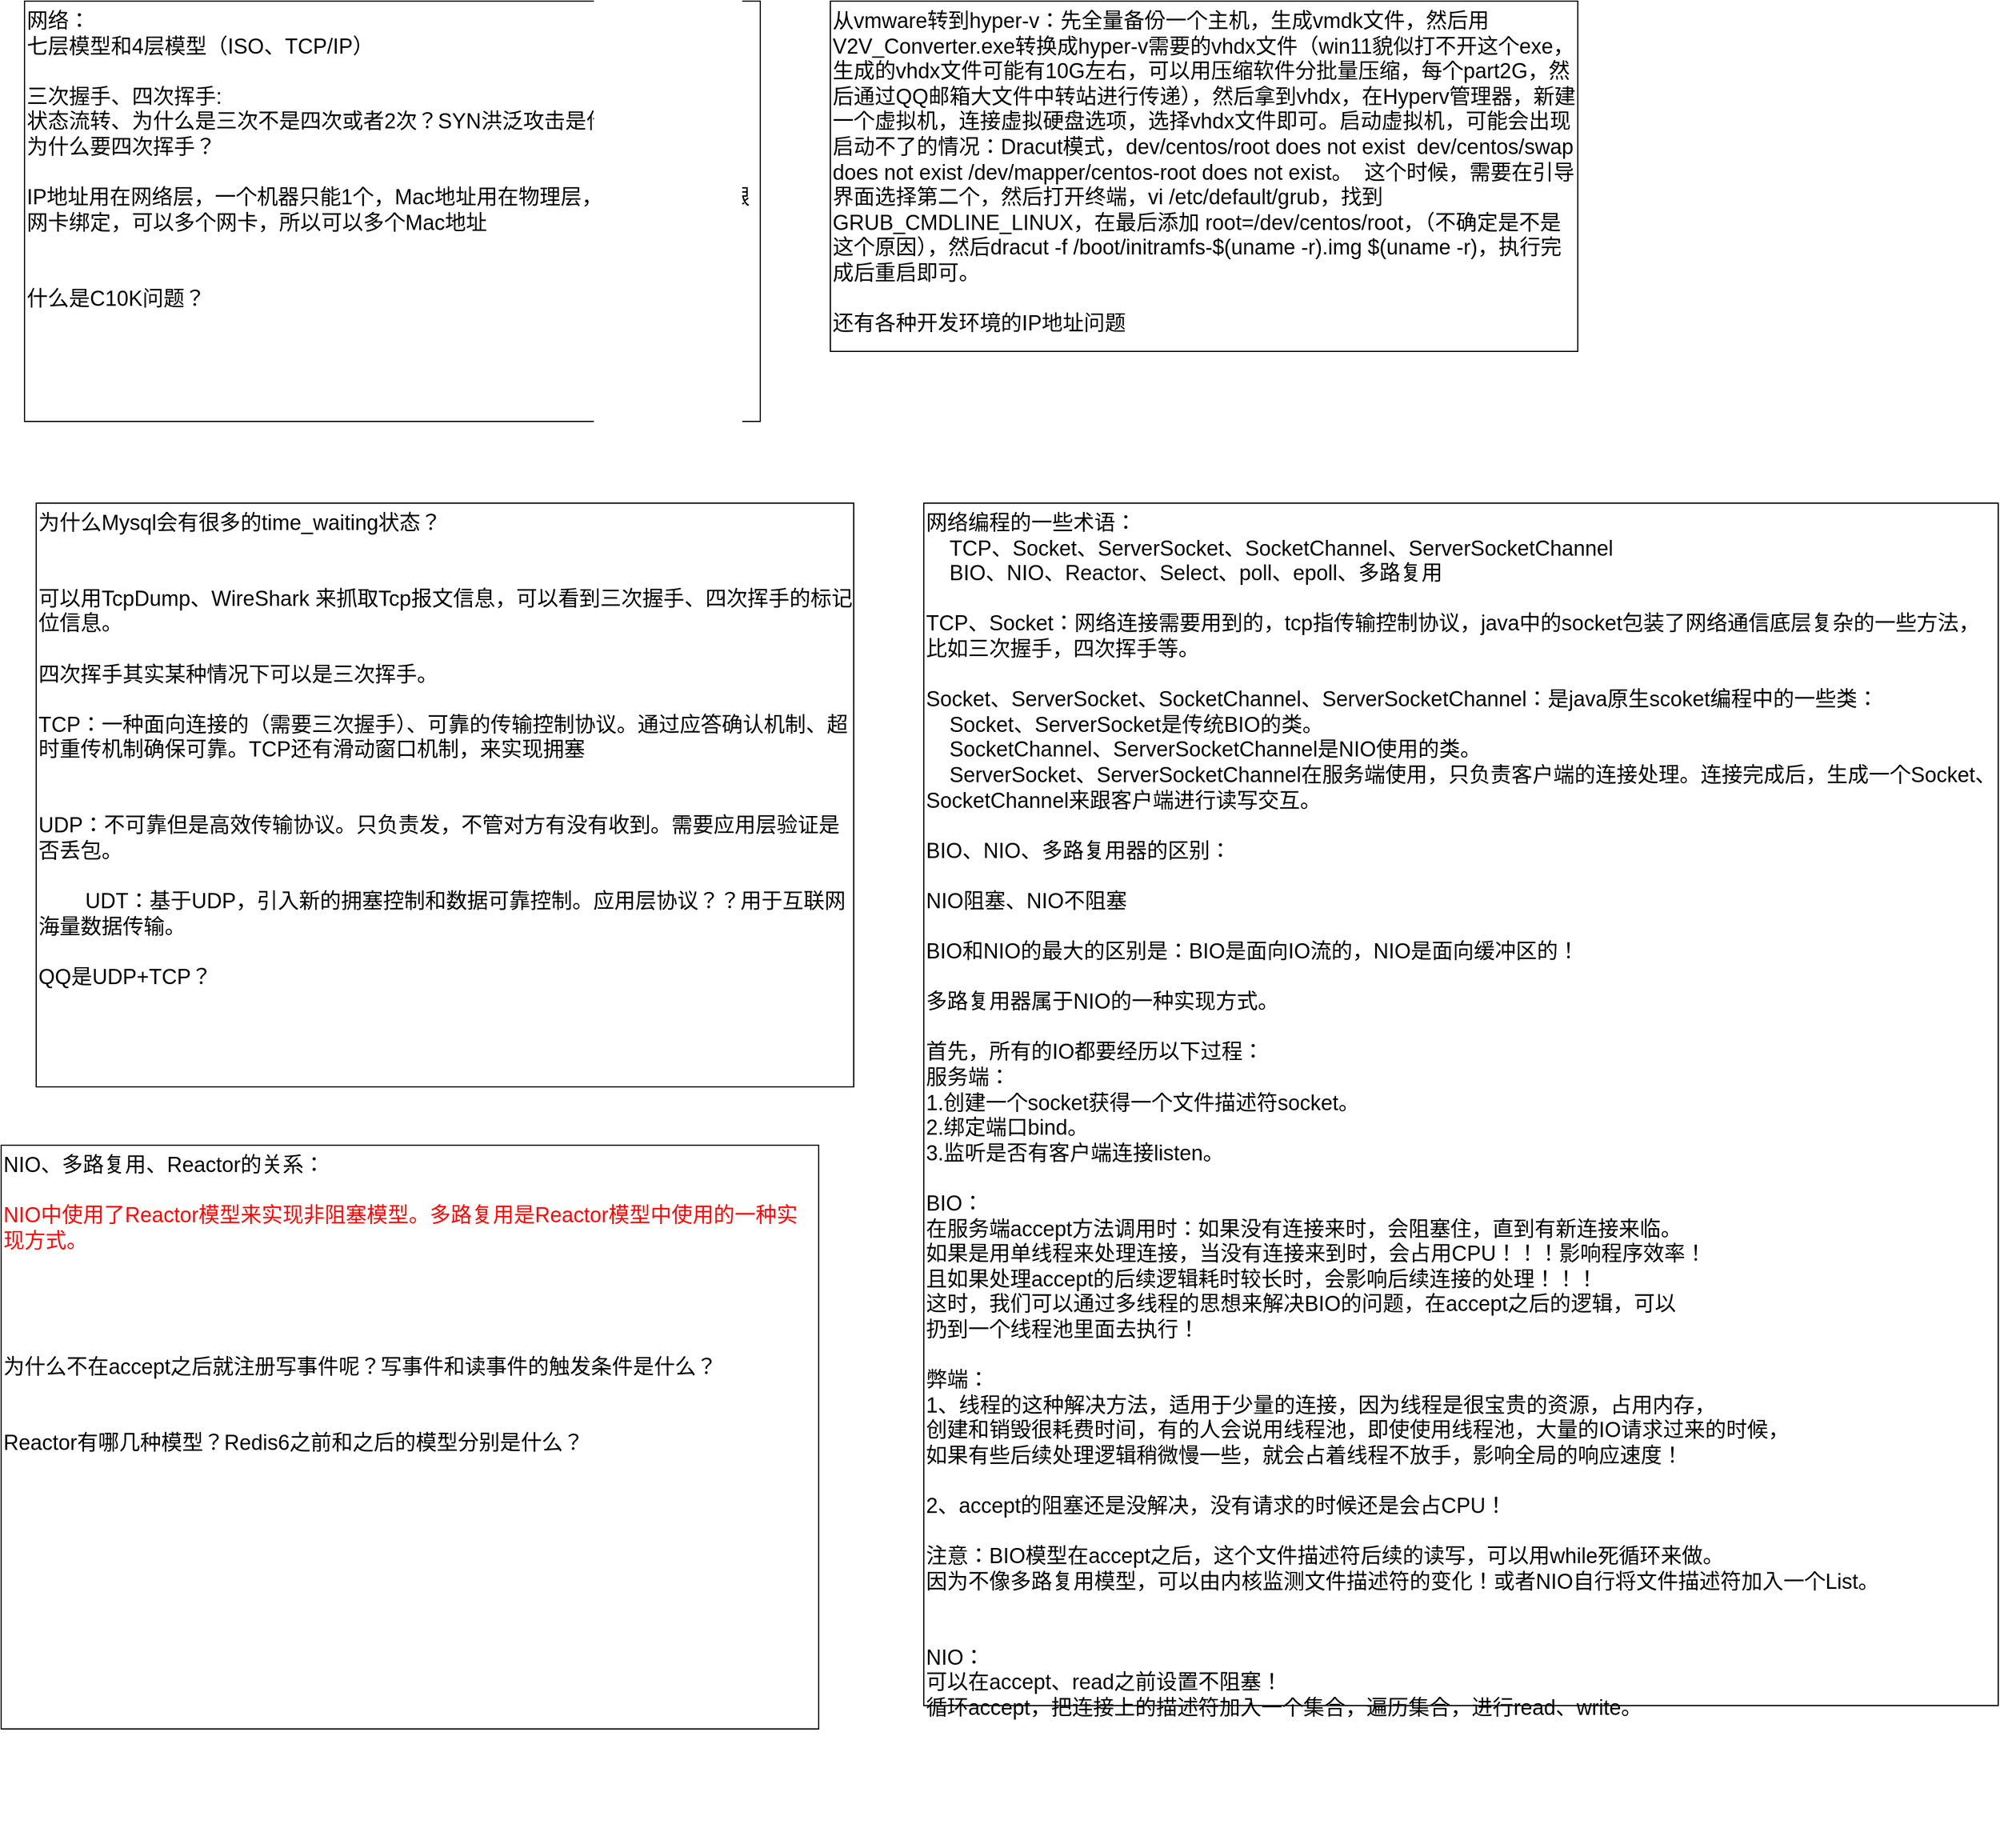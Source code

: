 <mxfile version="22.1.15" type="github">
  <diagram name="第 1 页" id="dfQ2K8U6RCrprToEWXjN">
    <mxGraphModel dx="1254" dy="493" grid="1" gridSize="10" guides="1" tooltips="1" connect="1" arrows="1" fold="1" page="1" pageScale="1" pageWidth="827" pageHeight="1169" math="0" shadow="0">
      <root>
        <mxCell id="0" />
        <mxCell id="1" parent="0" />
        <mxCell id="kspal44cpr0UDIiF-O2j-1" value="网络：&lt;br&gt;七层模型和4层模型（ISO、TCP/IP）&lt;br&gt;&lt;br&gt;三次握手、四次挥手:&lt;br&gt;状态流转、为什么是三次不是四次或者2次？SYN洪泛攻击是什么？&lt;br&gt;为什么要四次挥手？&lt;br&gt;&lt;br&gt;IP地址用在网络层，一个机器只能1个，Mac地址用在物理层，局域网使用？跟网卡绑定，可以多个网卡，所以可以多个Mac地址&lt;br&gt;&lt;br&gt;&lt;br&gt;什么是C10K问题？" style="rounded=0;whiteSpace=wrap;html=1;verticalAlign=top;align=left;fontSize=18;" parent="1" vertex="1">
          <mxGeometry x="90" y="230" width="630" height="360" as="geometry" />
        </mxCell>
        <mxCell id="Q0x3BzN4bDTh5bxxYxOY-1" value="为什么Mysql会有很多的time_waiting状态？&lt;br&gt;&lt;br&gt;&lt;br&gt;可以用TcpDump、WireShark 来抓取Tcp报文信息，可以看到三次握手、四次挥手的标记位信息。&lt;br&gt;&lt;br&gt;四次挥手其实某种情况下可以是三次挥手。&lt;br&gt;&lt;br&gt;TCP：一种面向连接的（需要三次握手）、可靠的传输控制协议。通过应答确认机制、超时重传机制确保可靠。TCP还有滑动窗口机制，来实现拥塞&lt;br&gt;&lt;br&gt;&lt;br&gt;UDP：不可靠但是高效传输协议。只负责发，不管对方有没有收到。需要应用层验证是否丢包。&lt;br&gt;&lt;br&gt;&lt;span style=&quot;white-space: pre;&quot;&gt;&#x9;&lt;/span&gt;UDT：基于UDP，引入新的拥塞控制和数据可靠控制。应用层协议？？用于互联网海量数据传输。&lt;br&gt;&lt;br&gt;QQ是UDP+TCP？" style="rounded=0;whiteSpace=wrap;html=1;verticalAlign=top;align=left;fontSize=18;" parent="1" vertex="1">
          <mxGeometry x="100" y="660" width="700" height="500" as="geometry" />
        </mxCell>
        <mxCell id="Q0x3BzN4bDTh5bxxYxOY-2" value="从vmware转到hyper-v：先全量备份一个主机，生成vmdk文件，然后用V2V_Converter.exe转换成hyper-v需要的vhdx文件（win11貌似打不开这个exe，生成的vhdx文件可能有10G左右，可以用压缩软件分批量压缩，每个part2G，然后通过QQ邮箱大文件中转站进行传递），然后拿到vhdx，在Hyperv管理器，新建一个虚拟机，连接虚拟硬盘选项，选择vhdx文件即可。启动虚拟机，可能会出现启动不了的情况：Dracut模式，dev/centos/root does not exist&amp;nbsp; dev/centos/swap does not exist /dev/mapper/centos-root does not exist。&amp;nbsp; 这个时候，需要在引导界面选择第二个，然后打开终端，vi /etc/default/grub，找到GRUB_CMDLINE_LINUX，在最后添加 root=/dev/centos/root，（不确定是不是这个原因），然后dracut -f /boot/initramfs-$(uname -r).img $(uname -r)，执行完成后重启即可。&lt;br&gt;&lt;br&gt;还有各种开发环境的IP地址问题" style="rounded=0;whiteSpace=wrap;html=1;verticalAlign=top;align=left;fontSize=18;" parent="1" vertex="1">
          <mxGeometry x="780" y="230" width="640" height="300" as="geometry" />
        </mxCell>
        <mxCell id="AwSWmslzqT6xmFB92t7R-1" value="网络编程的一些术语：&lt;br&gt;&lt;span style=&quot;&quot;&gt;&lt;span style=&quot;&quot;&gt;&amp;nbsp;&amp;nbsp;&amp;nbsp;&amp;nbsp;&lt;/span&gt;&lt;/span&gt;TCP、Socket、ServerSocket、SocketChannel、ServerSocketChannel&lt;br&gt;&lt;span style=&quot;&quot;&gt;&lt;span style=&quot;&quot;&gt;&amp;nbsp;&amp;nbsp;&amp;nbsp;&amp;nbsp;&lt;/span&gt;&lt;/span&gt;BIO、NIO、Reactor、Select、poll、epoll、多路复用&lt;br&gt;&lt;br&gt;TCP、Socket：网络连接需要用到的，tcp指传输控制协议，java中的socket包装了网络通信底层复杂的一些方法，比如三次握手，四次挥手等。&lt;br&gt;&lt;br&gt;Socket、ServerSocket、SocketChannel、ServerSocketChannel：是java原生scoket编程中的一些类：&lt;br&gt;&lt;span style=&quot;&quot;&gt;&lt;span style=&quot;&quot;&gt;&amp;nbsp;&amp;nbsp;&amp;nbsp;&amp;nbsp;&lt;/span&gt;&lt;/span&gt;Socket、ServerSocket是传统BIO的类。&lt;br&gt;&lt;span style=&quot;&quot;&gt;&lt;span style=&quot;&quot;&gt;&amp;nbsp;&amp;nbsp;&amp;nbsp;&amp;nbsp;&lt;/span&gt;&lt;/span&gt;SocketChannel、ServerSocketChannel是NIO使用的类。&lt;br&gt;&lt;span style=&quot;&quot;&gt;&lt;span style=&quot;&quot;&gt;&amp;nbsp;&amp;nbsp;&amp;nbsp;&amp;nbsp;&lt;/span&gt;&lt;/span&gt;ServerSocket、ServerSocketChannel在服务端使用，只负责客户端的连接处理。连接完成后，生成一个Socket、SocketChannel来跟客户端进行读写交互。&lt;br&gt;&lt;br&gt;&lt;div style=&quot;border-color: var(--border-color);&quot;&gt;&lt;font style=&quot;font-size: 18px;&quot;&gt;BIO、NIO、多路复用器的区别：&lt;/font&gt;&lt;/div&gt;&lt;div style=&quot;border-color: var(--border-color);&quot;&gt;&lt;font style=&quot;font-size: 18px;&quot;&gt;&lt;br&gt;&lt;/font&gt;&lt;/div&gt;&lt;div style=&quot;border-color: var(--border-color);&quot;&gt;NIO阻塞、NIO不阻塞&lt;/div&gt;&lt;div style=&quot;border-color: var(--border-color);&quot;&gt;&lt;font style=&quot;font-size: 18px;&quot;&gt;&lt;br&gt;&lt;/font&gt;&lt;/div&gt;&lt;div style=&quot;border-color: var(--border-color);&quot;&gt;&lt;font style=&quot;font-size: 18px;&quot;&gt;BIO和NIO的最大的区别是：BIO是面向IO流的，NIO是面向缓冲区的！&lt;/font&gt;&lt;/div&gt;&lt;div style=&quot;border-color: var(--border-color);&quot;&gt;&lt;span style=&quot;border-color: var(--border-color); background-color: initial;&quot;&gt;&lt;font style=&quot;font-size: 18px;&quot;&gt;&lt;br style=&quot;border-color: var(--border-color);&quot;&gt;&lt;/font&gt;&lt;/span&gt;&lt;/div&gt;&lt;div style=&quot;border-color: var(--border-color);&quot;&gt;&lt;span style=&quot;border-color: var(--border-color); background-color: initial;&quot;&gt;&lt;font style=&quot;font-size: 18px;&quot;&gt;多路复用器属于NIO的一种实现方式。&lt;/font&gt;&lt;/span&gt;&lt;/div&gt;&lt;div style=&quot;border-color: var(--border-color);&quot;&gt;&lt;span style=&quot;border-color: var(--border-color); background-color: initial;&quot;&gt;&lt;font style=&quot;font-size: 18px;&quot;&gt;&lt;br style=&quot;border-color: var(--border-color);&quot;&gt;&lt;/font&gt;&lt;/span&gt;&lt;/div&gt;&lt;div style=&quot;border-color: var(--border-color);&quot;&gt;&lt;span style=&quot;border-color: var(--border-color);&quot;&gt;&lt;font style=&quot;font-size: 18px;&quot;&gt;首先，所有的IO都要经历以下过程：&lt;/font&gt;&lt;/span&gt;&lt;/div&gt;&lt;div style=&quot;border-color: var(--border-color);&quot;&gt;&lt;span style=&quot;border-color: var(--border-color);&quot;&gt;&lt;font style=&quot;font-size: 18px;&quot;&gt;&lt;span style=&quot;border-color: var(--border-color);&quot;&gt; &lt;/span&gt;服务端：&lt;/font&gt;&lt;/span&gt;&lt;/div&gt;&lt;div style=&quot;border-color: var(--border-color);&quot;&gt;&lt;span style=&quot;border-color: var(--border-color);&quot;&gt;&lt;font style=&quot;font-size: 18px;&quot;&gt;&lt;span style=&quot;border-color: var(--border-color);&quot;&gt; &lt;/span&gt;&lt;span style=&quot;border-color: var(--border-color);&quot;&gt; &lt;/span&gt;1.创建一个socket获得一个文件描述符socket。&lt;br style=&quot;border-color: var(--border-color);&quot;&gt;&lt;/font&gt;&lt;/span&gt;&lt;/div&gt;&lt;div style=&quot;border-color: var(--border-color);&quot;&gt;&lt;span style=&quot;border-color: var(--border-color);&quot;&gt;&lt;font style=&quot;font-size: 18px;&quot;&gt;&lt;span style=&quot;border-color: var(--border-color);&quot;&gt; &lt;/span&gt;&lt;span style=&quot;border-color: var(--border-color);&quot;&gt; &lt;/span&gt;2.绑定端口bind。&lt;br style=&quot;border-color: var(--border-color);&quot;&gt;&lt;/font&gt;&lt;/span&gt;&lt;/div&gt;&lt;div style=&quot;border-color: var(--border-color);&quot;&gt;&lt;span style=&quot;border-color: var(--border-color);&quot;&gt;&lt;font style=&quot;font-size: 18px;&quot;&gt;&lt;span style=&quot;border-color: var(--border-color);&quot;&gt; &lt;/span&gt;&lt;span style=&quot;border-color: var(--border-color);&quot;&gt; &lt;/span&gt;3.监听是否有客户端连接listen。&lt;br style=&quot;border-color: var(--border-color);&quot;&gt;&lt;/font&gt;&lt;/span&gt;&lt;/div&gt;&lt;div style=&quot;border-color: var(--border-color);&quot;&gt;&lt;span style=&quot;border-color: var(--border-color);&quot;&gt;&lt;font style=&quot;font-size: 18px;&quot;&gt;&lt;br style=&quot;border-color: var(--border-color);&quot;&gt;&lt;/font&gt;&lt;/span&gt;&lt;/div&gt;&lt;div style=&quot;border-color: var(--border-color);&quot;&gt;&lt;span style=&quot;border-color: var(--border-color);&quot;&gt;&lt;font style=&quot;font-size: 18px;&quot;&gt;BIO：&lt;/font&gt;&lt;/span&gt;&lt;/div&gt;&lt;div style=&quot;border-color: var(--border-color);&quot;&gt;&lt;span style=&quot;border-color: var(--border-color);&quot;&gt;&lt;font style=&quot;font-size: 18px;&quot;&gt;&lt;span style=&quot;border-color: var(--border-color);&quot;&gt; &lt;/span&gt;在服务端accept方法调用时：如果没有连接来时，会阻塞住，直到有新连接来临。&lt;br style=&quot;border-color: var(--border-color);&quot;&gt;&lt;/font&gt;&lt;/span&gt;&lt;/div&gt;&lt;div style=&quot;border-color: var(--border-color);&quot;&gt;&lt;span style=&quot;border-color: var(--border-color);&quot;&gt;&lt;font style=&quot;font-size: 18px;&quot;&gt;&lt;span style=&quot;border-color: var(--border-color);&quot;&gt; &lt;/span&gt;如果是用单线程来处理连接，当没有连接来到时，会占用CPU！！！影响程序效率！&lt;br style=&quot;border-color: var(--border-color);&quot;&gt;&lt;/font&gt;&lt;/span&gt;&lt;/div&gt;&lt;div style=&quot;border-color: var(--border-color);&quot;&gt;&lt;span style=&quot;border-color: var(--border-color);&quot;&gt;&lt;font style=&quot;font-size: 18px;&quot;&gt;&lt;span style=&quot;border-color: var(--border-color);&quot;&gt; &lt;/span&gt;且如果处理accept的后续逻辑耗时较长时，会影响后续连接的处理！！！&lt;br style=&quot;border-color: var(--border-color);&quot;&gt;&lt;/font&gt;&lt;/span&gt;&lt;/div&gt;&lt;div style=&quot;border-color: var(--border-color);&quot;&gt;&lt;span style=&quot;border-color: var(--border-color);&quot;&gt;&lt;font style=&quot;font-size: 18px;&quot;&gt;&lt;span style=&quot;border-color: var(--border-color);&quot;&gt; &lt;/span&gt;这时，我们可以通过多线程的思想来解决BIO的问题，在accept之后的逻辑，可以&lt;br style=&quot;border-color: var(--border-color);&quot;&gt;&lt;/font&gt;&lt;/span&gt;&lt;/div&gt;&lt;div style=&quot;border-color: var(--border-color);&quot;&gt;&lt;span style=&quot;border-color: var(--border-color);&quot;&gt;&lt;font style=&quot;font-size: 18px;&quot;&gt;&lt;span style=&quot;border-color: var(--border-color);&quot;&gt; &lt;/span&gt;扔到一个线程池里面去执行！&lt;br style=&quot;border-color: var(--border-color);&quot;&gt;&lt;/font&gt;&lt;/span&gt;&lt;/div&gt;&lt;div style=&quot;border-color: var(--border-color);&quot;&gt;&lt;span style=&quot;border-color: var(--border-color);&quot;&gt;&lt;font style=&quot;font-size: 18px;&quot;&gt;&lt;br style=&quot;border-color: var(--border-color);&quot;&gt;&lt;/font&gt;&lt;/span&gt;&lt;/div&gt;&lt;div style=&quot;border-color: var(--border-color);&quot;&gt;&lt;span style=&quot;border-color: var(--border-color);&quot;&gt;&lt;font style=&quot;font-size: 18px;&quot;&gt;&lt;span style=&quot;border-color: var(--border-color);&quot;&gt; &lt;/span&gt;弊端：&lt;/font&gt;&lt;/span&gt;&lt;/div&gt;&lt;div style=&quot;border-color: var(--border-color);&quot;&gt;&lt;span style=&quot;border-color: var(--border-color);&quot;&gt;&lt;font style=&quot;font-size: 18px;&quot;&gt;&lt;span style=&quot;border-color: var(--border-color);&quot;&gt; &lt;/span&gt;&lt;span style=&quot;border-color: var(--border-color);&quot;&gt; &lt;/span&gt;1、线程的这种解决方法，适用于少量的连接，因为线程是很宝贵的资源，占用内存，&lt;/font&gt;&lt;/span&gt;&lt;/div&gt;&lt;div style=&quot;border-color: var(--border-color);&quot;&gt;&lt;span style=&quot;border-color: var(--border-color); background-color: initial;&quot;&gt;&lt;font style=&quot;font-size: 18px;&quot;&gt;&lt;span style=&quot;border-color: var(--border-color);&quot;&gt; &lt;/span&gt;&lt;span style=&quot;border-color: var(--border-color);&quot;&gt; &lt;/span&gt;创建和销毁很耗费时间，有的人会说用线程池，即使使用线程池，大量的IO请求过来的时候，&lt;/font&gt;&lt;/span&gt;&lt;/div&gt;&lt;div style=&quot;border-color: var(--border-color);&quot;&gt;&lt;span style=&quot;border-color: var(--border-color); background-color: initial;&quot;&gt;&lt;font style=&quot;font-size: 18px;&quot;&gt;&lt;span style=&quot;border-color: var(--border-color);&quot;&gt; &lt;/span&gt;&lt;span style=&quot;border-color: var(--border-color);&quot;&gt; &lt;/span&gt;如果有些后续处理逻辑稍微慢一些，就会占着线程不放手，影响全局的响应速度！&lt;/font&gt;&lt;/span&gt;&lt;/div&gt;&lt;div style=&quot;border-color: var(--border-color);&quot;&gt;&lt;span style=&quot;border-color: var(--border-color); background-color: initial;&quot;&gt;&lt;font style=&quot;font-size: 18px;&quot;&gt;&lt;br style=&quot;border-color: var(--border-color);&quot;&gt;&lt;/font&gt;&lt;/span&gt;&lt;/div&gt;&lt;div style=&quot;border-color: var(--border-color);&quot;&gt;&lt;span style=&quot;border-color: var(--border-color); background-color: initial;&quot;&gt;&lt;font style=&quot;font-size: 18px;&quot;&gt;&lt;span style=&quot;border-color: var(--border-color);&quot;&gt; &lt;/span&gt;&lt;span style=&quot;border-color: var(--border-color);&quot;&gt; &lt;/span&gt;2、accept的阻塞还是没解决，没有请求的时候还是会占CPU！&lt;/font&gt;&lt;/span&gt;&lt;/div&gt;&lt;div style=&quot;border-color: var(--border-color);&quot;&gt;&lt;span style=&quot;border-color: var(--border-color);&quot;&gt;&lt;font style=&quot;font-size: 18px;&quot;&gt;&lt;br style=&quot;border-color: var(--border-color);&quot;&gt;&lt;/font&gt;&lt;/span&gt;&lt;/div&gt;&lt;div style=&quot;border-color: var(--border-color);&quot;&gt;&lt;span style=&quot;border-color: var(--border-color);&quot;&gt;&lt;font style=&quot;font-size: 18px;&quot;&gt;&lt;span style=&quot;border-color: var(--border-color);&quot;&gt; &lt;/span&gt;注意：BIO模型在accept之后，这个文件描述符后续的读写，可以用while死循环来做。&lt;br style=&quot;border-color: var(--border-color);&quot;&gt;&lt;/font&gt;&lt;/span&gt;&lt;/div&gt;&lt;div style=&quot;border-color: var(--border-color);&quot;&gt;&lt;span style=&quot;border-color: var(--border-color);&quot;&gt;&lt;font style=&quot;font-size: 18px;&quot;&gt;&lt;span style=&quot;border-color: var(--border-color);&quot;&gt; &lt;/span&gt;因为不像多路复用模型，可以由内核监测文件描述符的变化！或者NIO自行将文件描述符加入一个List。&lt;br style=&quot;border-color: var(--border-color);&quot;&gt;&lt;/font&gt;&lt;/span&gt;&lt;/div&gt;&lt;div style=&quot;border-color: var(--border-color);&quot;&gt;&lt;span style=&quot;border-color: var(--border-color);&quot;&gt;&lt;font style=&quot;font-size: 18px;&quot;&gt;&lt;br style=&quot;border-color: var(--border-color);&quot;&gt;&lt;/font&gt;&lt;/span&gt;&lt;/div&gt;&lt;div style=&quot;border-color: var(--border-color);&quot;&gt;&lt;span style=&quot;border-color: var(--border-color);&quot;&gt;&lt;font style=&quot;font-size: 18px;&quot;&gt;&lt;br style=&quot;border-color: var(--border-color);&quot;&gt;&lt;/font&gt;&lt;/span&gt;&lt;/div&gt;&lt;div style=&quot;border-color: var(--border-color);&quot;&gt;&lt;span style=&quot;border-color: var(--border-color);&quot;&gt;&lt;font style=&quot;font-size: 18px;&quot;&gt;NIO：&lt;/font&gt;&lt;/span&gt;&lt;/div&gt;&lt;div style=&quot;border-color: var(--border-color);&quot;&gt;&lt;span style=&quot;border-color: var(--border-color);&quot;&gt;&lt;font style=&quot;font-size: 18px;&quot;&gt;&lt;span style=&quot;border-color: var(--border-color);&quot;&gt; &lt;/span&gt;可以在accept、read之前设置不阻塞！&lt;br style=&quot;border-color: var(--border-color);&quot;&gt;&lt;/font&gt;&lt;/span&gt;&lt;/div&gt;&lt;div style=&quot;border-color: var(--border-color);&quot;&gt;&lt;span style=&quot;border-color: var(--border-color);&quot;&gt;&lt;font style=&quot;font-size: 18px;&quot;&gt;&lt;span style=&quot;border-color: var(--border-color);&quot;&gt; &lt;/span&gt;循环accept，把连接上的描述符加入一个集合，遍历集合，进行read、write。&lt;br style=&quot;border-color: var(--border-color);&quot;&gt;&lt;/font&gt;&lt;/span&gt;&lt;/div&gt;&lt;div style=&quot;border-color: var(--border-color);&quot;&gt;&lt;span style=&quot;border-color: var(--border-color);&quot;&gt;&lt;font style=&quot;font-size: 18px;&quot;&gt;&lt;br style=&quot;border-color: var(--border-color);&quot;&gt;&lt;/font&gt;&lt;/span&gt;&lt;/div&gt;&lt;div style=&quot;border-color: var(--border-color);&quot;&gt;&lt;span style=&quot;border-color: var(--border-color);&quot;&gt;&lt;font style=&quot;font-size: 18px;&quot;&gt;&lt;span style=&quot;border-color: var(--border-color);&quot;&gt; &lt;/span&gt;&lt;br style=&quot;border-color: var(--border-color);&quot;&gt;&lt;/font&gt;&lt;/span&gt;&lt;/div&gt;&lt;div style=&quot;border-color: var(--border-color);&quot;&gt;&lt;span style=&quot;border-color: var(--border-color);&quot;&gt;&lt;font style=&quot;font-size: 18px;&quot;&gt;&lt;br style=&quot;border-color: var(--border-color);&quot;&gt;&lt;/font&gt;&lt;/span&gt;&lt;/div&gt;&lt;div style=&quot;border-color: var(--border-color);&quot;&gt;&lt;span style=&quot;border-color: var(--border-color);&quot;&gt;&lt;font style=&quot;font-size: 18px;&quot;&gt;&lt;span style=&quot;border-color: var(--border-color);&quot;&gt; &lt;/span&gt;&lt;br style=&quot;border-color: var(--border-color);&quot;&gt;&lt;/font&gt;&lt;/span&gt;&lt;/div&gt;&lt;div style=&quot;border-color: var(--border-color);&quot;&gt;&lt;span style=&quot;border-color: var(--border-color);&quot;&gt;&lt;br style=&quot;border-color: var(--border-color);&quot;&gt;&lt;/span&gt;&lt;/div&gt;&lt;div style=&quot;border-color: var(--border-color); font-size: 12px;&quot;&gt;&lt;span style=&quot;border-color: var(--border-color);&quot;&gt; &lt;/span&gt;&lt;span style=&quot;border-color: var(--border-color);&quot;&gt; &lt;/span&gt;&lt;/div&gt;" style="rounded=0;whiteSpace=wrap;html=1;verticalAlign=top;align=left;fontSize=18;" parent="1" vertex="1">
          <mxGeometry x="860" y="660" width="920" height="1030" as="geometry" />
        </mxCell>
        <mxCell id="9PROXYT6EHa2qLGPJczO-1" value="NIO、多路复用、Reactor的关系：&lt;br&gt;&lt;br&gt;&lt;font color=&quot;#ff0000&quot;&gt;NIO中使用了Reactor模型来实现非阻塞模型。多路复用是Reactor模型中使用的一种实现方式。&lt;/font&gt;&lt;br&gt;&lt;br&gt;&lt;br&gt;&lt;br&gt;&lt;br&gt;为什么不在accept之后就注册写事件呢？写事件和读事件的触发条件是什么？&lt;br&gt;&lt;br&gt;&lt;br&gt;Reactor有哪几种模型？Redis6之前和之后的模型分别是什么？" style="rounded=0;whiteSpace=wrap;html=1;verticalAlign=top;align=left;fontSize=18;" vertex="1" parent="1">
          <mxGeometry x="70" y="1210" width="700" height="500" as="geometry" />
        </mxCell>
      </root>
    </mxGraphModel>
  </diagram>
</mxfile>

